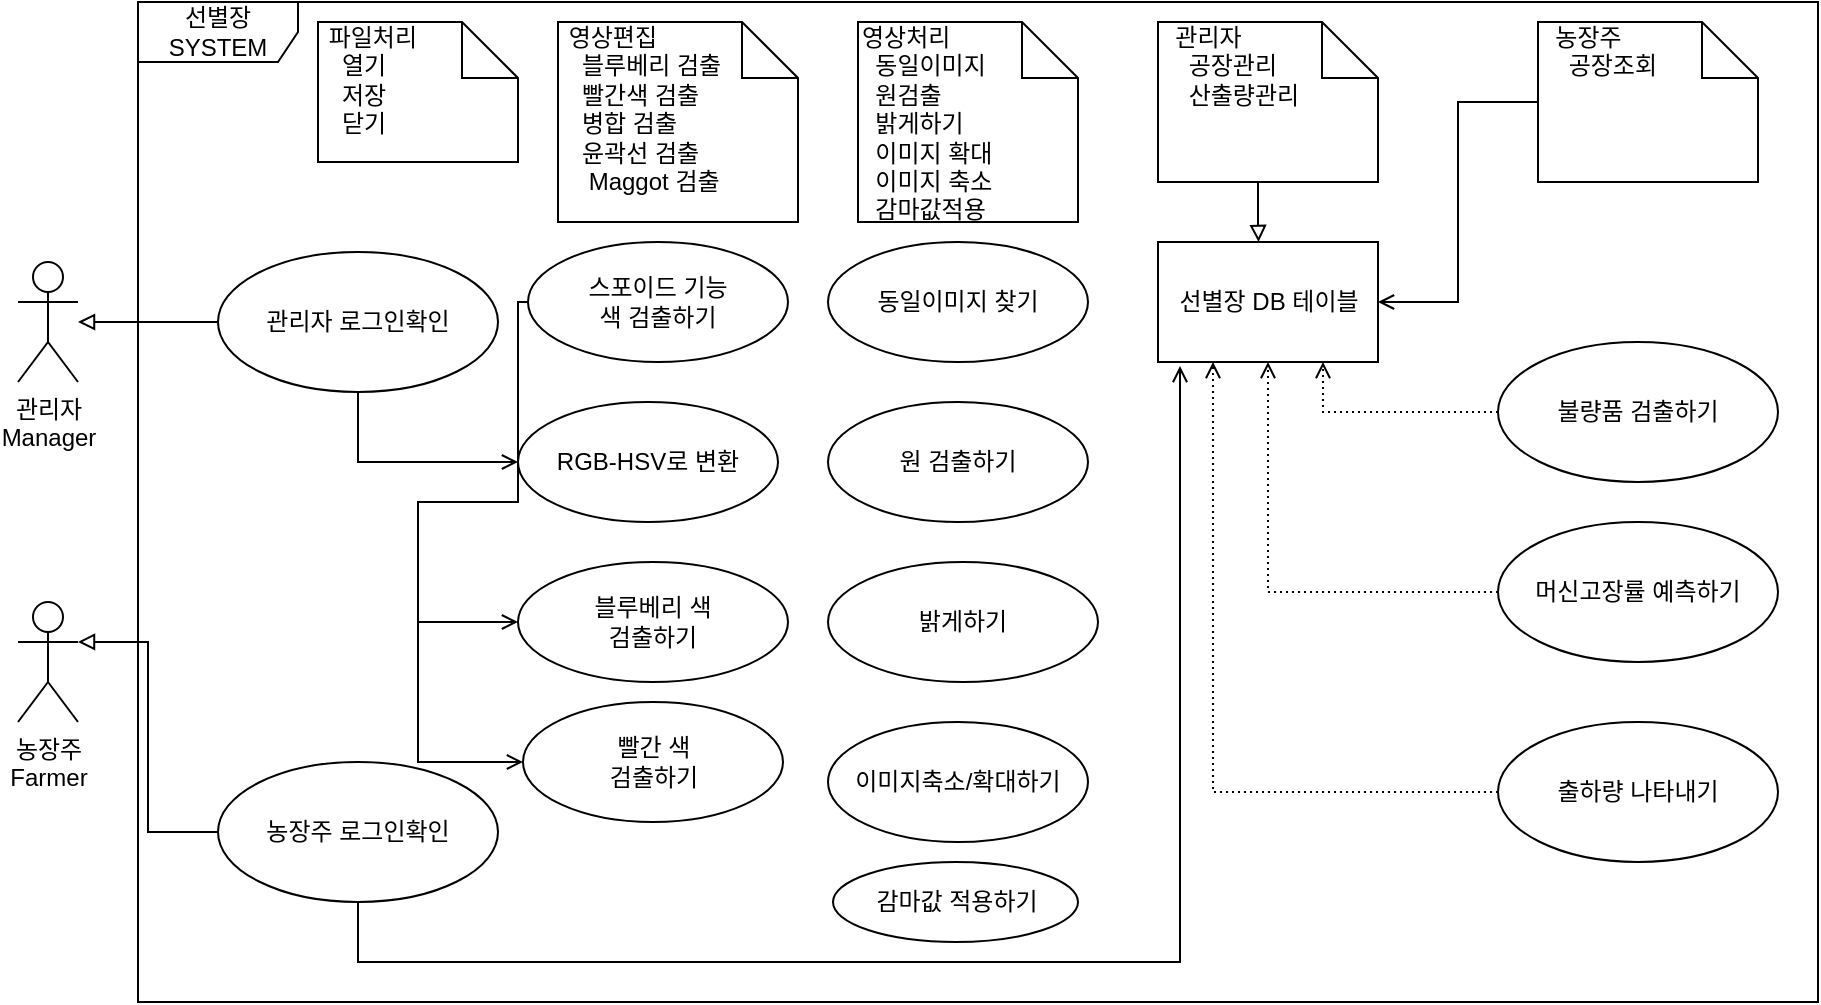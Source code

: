 <mxfile version="13.4.8" type="github">
  <diagram name="Page-1" id="e7e014a7-5840-1c2e-5031-d8a46d1fe8dd">
    <mxGraphModel dx="1038" dy="580" grid="1" gridSize="10" guides="1" tooltips="1" connect="1" arrows="1" fold="1" page="1" pageScale="1" pageWidth="1169" pageHeight="826" background="#ffffff" math="0" shadow="0">
      <root>
        <mxCell id="0" />
        <mxCell id="1" parent="0" />
        <mxCell id="0EXw85Wq1CaKPnBQkr0--65" value="선별장&lt;br&gt;SYSTEM" style="shape=umlFrame;whiteSpace=wrap;html=1;width=80;height=30;" vertex="1" parent="1">
          <mxGeometry x="130" y="10" width="840" height="500" as="geometry" />
        </mxCell>
        <mxCell id="0EXw85Wq1CaKPnBQkr0--41" value="관리자&lt;br&gt;Manager" style="shape=umlActor;verticalLabelPosition=bottom;verticalAlign=top;html=1;outlineConnect=0;" vertex="1" parent="1">
          <mxGeometry x="70" y="140" width="30" height="60" as="geometry" />
        </mxCell>
        <object label="농장주&lt;br&gt;Farmer" 농장주="" id="0EXw85Wq1CaKPnBQkr0--47">
          <mxCell style="shape=umlActor;verticalLabelPosition=bottom;verticalAlign=top;html=1;" vertex="1" parent="1">
            <mxGeometry x="70" y="310" width="30" height="60" as="geometry" />
          </mxCell>
        </object>
        <mxCell id="0EXw85Wq1CaKPnBQkr0--48" value="원 검출하기" style="ellipse;whiteSpace=wrap;html=1;" vertex="1" parent="1">
          <mxGeometry x="475" y="210" width="130" height="60" as="geometry" />
        </mxCell>
        <mxCell id="0EXw85Wq1CaKPnBQkr0--62" value="" style="edgeStyle=orthogonalEdgeStyle;rounded=0;orthogonalLoop=1;jettySize=auto;html=1;startArrow=none;startFill=0;endArrow=block;endFill=0;" edge="1" parent="1" source="0EXw85Wq1CaKPnBQkr0--51" target="0EXw85Wq1CaKPnBQkr0--41">
          <mxGeometry relative="1" as="geometry" />
        </mxCell>
        <mxCell id="0EXw85Wq1CaKPnBQkr0--96" style="edgeStyle=orthogonalEdgeStyle;rounded=0;orthogonalLoop=1;jettySize=auto;html=1;startArrow=none;startFill=0;endArrow=open;endFill=0;exitX=0.5;exitY=1;exitDx=0;exitDy=0;" edge="1" parent="1" source="0EXw85Wq1CaKPnBQkr0--51" target="0EXw85Wq1CaKPnBQkr0--93">
          <mxGeometry relative="1" as="geometry">
            <Array as="points">
              <mxPoint x="240" y="240" />
            </Array>
          </mxGeometry>
        </mxCell>
        <mxCell id="0EXw85Wq1CaKPnBQkr0--51" value="관리자 로그인확인" style="ellipse;whiteSpace=wrap;html=1;" vertex="1" parent="1">
          <mxGeometry x="170" y="135" width="140" height="70" as="geometry" />
        </mxCell>
        <mxCell id="0EXw85Wq1CaKPnBQkr0--52" value="동일이미지 찾기" style="ellipse;whiteSpace=wrap;html=1;" vertex="1" parent="1">
          <mxGeometry x="475" y="130" width="130" height="60" as="geometry" />
        </mxCell>
        <mxCell id="0EXw85Wq1CaKPnBQkr0--89" style="edgeStyle=orthogonalEdgeStyle;rounded=0;orthogonalLoop=1;jettySize=auto;html=1;entryX=1;entryY=0.333;entryDx=0;entryDy=0;entryPerimeter=0;startArrow=none;startFill=0;endArrow=block;endFill=0;" edge="1" parent="1" source="0EXw85Wq1CaKPnBQkr0--53" target="0EXw85Wq1CaKPnBQkr0--47">
          <mxGeometry relative="1" as="geometry" />
        </mxCell>
        <mxCell id="0EXw85Wq1CaKPnBQkr0--90" style="edgeStyle=orthogonalEdgeStyle;rounded=0;orthogonalLoop=1;jettySize=auto;html=1;startArrow=none;startFill=0;endArrow=open;endFill=0;" edge="1" parent="1" source="0EXw85Wq1CaKPnBQkr0--53">
          <mxGeometry relative="1" as="geometry">
            <mxPoint x="651" y="192" as="targetPoint" />
            <Array as="points">
              <mxPoint x="240" y="490" />
              <mxPoint x="651" y="490" />
            </Array>
          </mxGeometry>
        </mxCell>
        <mxCell id="0EXw85Wq1CaKPnBQkr0--53" value="농장주 로그인확인" style="ellipse;whiteSpace=wrap;html=1;" vertex="1" parent="1">
          <mxGeometry x="170" y="390" width="140" height="70" as="geometry" />
        </mxCell>
        <mxCell id="0EXw85Wq1CaKPnBQkr0--54" value="밝게하기" style="ellipse;whiteSpace=wrap;html=1;" vertex="1" parent="1">
          <mxGeometry x="475" y="290" width="135" height="60" as="geometry" />
        </mxCell>
        <mxCell id="0EXw85Wq1CaKPnBQkr0--85" style="edgeStyle=orthogonalEdgeStyle;rounded=0;orthogonalLoop=1;jettySize=auto;html=1;entryX=0.75;entryY=1;entryDx=0;entryDy=0;startArrow=none;startFill=0;endArrow=open;endFill=0;dashed=1;dashPattern=1 2;" edge="1" parent="1" source="0EXw85Wq1CaKPnBQkr0--57" target="0EXw85Wq1CaKPnBQkr0--81">
          <mxGeometry relative="1" as="geometry" />
        </mxCell>
        <mxCell id="0EXw85Wq1CaKPnBQkr0--57" value="불량품 검출하기" style="ellipse;whiteSpace=wrap;html=1;" vertex="1" parent="1">
          <mxGeometry x="810" y="180" width="140" height="70" as="geometry" />
        </mxCell>
        <mxCell id="0EXw85Wq1CaKPnBQkr0--60" style="edgeStyle=orthogonalEdgeStyle;rounded=0;orthogonalLoop=1;jettySize=auto;html=1;startArrow=none;startFill=0;dashed=1;dashPattern=1 2;endArrow=open;endFill=0;" edge="1" parent="1" source="0EXw85Wq1CaKPnBQkr0--58" target="0EXw85Wq1CaKPnBQkr0--81">
          <mxGeometry relative="1" as="geometry">
            <mxPoint x="669.94" y="210" as="targetPoint" />
          </mxGeometry>
        </mxCell>
        <mxCell id="0EXw85Wq1CaKPnBQkr0--58" value="머신고장률 예측하기" style="ellipse;whiteSpace=wrap;html=1;" vertex="1" parent="1">
          <mxGeometry x="810" y="270" width="140" height="70" as="geometry" />
        </mxCell>
        <mxCell id="0EXw85Wq1CaKPnBQkr0--61" value="이미지축소/확대하기" style="ellipse;whiteSpace=wrap;html=1;" vertex="1" parent="1">
          <mxGeometry x="475" y="370" width="130" height="60" as="geometry" />
        </mxCell>
        <mxCell id="0EXw85Wq1CaKPnBQkr0--67" style="edgeStyle=orthogonalEdgeStyle;rounded=0;orthogonalLoop=1;jettySize=auto;html=1;startArrow=none;startFill=0;endArrow=open;endFill=0;dashed=1;dashPattern=1 2;entryX=0.25;entryY=1;entryDx=0;entryDy=0;" edge="1" parent="1" source="0EXw85Wq1CaKPnBQkr0--66" target="0EXw85Wq1CaKPnBQkr0--81">
          <mxGeometry relative="1" as="geometry">
            <mxPoint x="660" y="210" as="targetPoint" />
          </mxGeometry>
        </mxCell>
        <mxCell id="0EXw85Wq1CaKPnBQkr0--66" value="출하량 나타내기" style="ellipse;whiteSpace=wrap;html=1;" vertex="1" parent="1">
          <mxGeometry x="810" y="370" width="140" height="70" as="geometry" />
        </mxCell>
        <mxCell id="0EXw85Wq1CaKPnBQkr0--70" value="&amp;nbsp;파일처리&lt;br&gt;&amp;nbsp; &amp;nbsp;열기&lt;br&gt;&amp;nbsp; &amp;nbsp;저장&lt;br&gt;&amp;nbsp; &amp;nbsp;닫기" style="shape=note;whiteSpace=wrap;html=1;size=28;verticalAlign=top;align=left;spacingTop=-6;" vertex="1" parent="1">
          <mxGeometry x="220" y="20" width="100" height="70" as="geometry" />
        </mxCell>
        <mxCell id="0EXw85Wq1CaKPnBQkr0--71" value="영상처리&lt;br&gt;&amp;nbsp; 동일이미지&lt;br&gt;&amp;nbsp; 원검출&lt;br&gt;&amp;nbsp; 밝게하기&lt;br&gt;&amp;nbsp; 이미지 확대&lt;br&gt;&amp;nbsp; 이미지 축소&lt;br&gt;&amp;nbsp; 감마값적용" style="shape=note;whiteSpace=wrap;html=1;size=28;verticalAlign=top;align=left;spacingTop=-6;" vertex="1" parent="1">
          <mxGeometry x="490" y="20" width="110" height="100" as="geometry" />
        </mxCell>
        <mxCell id="0EXw85Wq1CaKPnBQkr0--84" style="edgeStyle=orthogonalEdgeStyle;rounded=0;orthogonalLoop=1;jettySize=auto;html=1;entryX=0.667;entryY=0.24;entryDx=0;entryDy=0;entryPerimeter=0;startArrow=none;startFill=0;endArrow=block;endFill=0;" edge="1" parent="1" source="0EXw85Wq1CaKPnBQkr0--72" target="0EXw85Wq1CaKPnBQkr0--65">
          <mxGeometry relative="1" as="geometry">
            <Array as="points">
              <mxPoint x="690" y="120" />
              <mxPoint x="690" y="120" />
            </Array>
          </mxGeometry>
        </mxCell>
        <mxCell id="0EXw85Wq1CaKPnBQkr0--72" value="&amp;nbsp; 관리자&lt;br&gt;&amp;nbsp; &amp;nbsp; 공장관리&lt;br&gt;&amp;nbsp; &amp;nbsp; 산출량관리" style="shape=note;whiteSpace=wrap;html=1;size=28;verticalAlign=top;align=left;spacingTop=-6;" vertex="1" parent="1">
          <mxGeometry x="640" y="20" width="110" height="80" as="geometry" />
        </mxCell>
        <mxCell id="0EXw85Wq1CaKPnBQkr0--75" style="edgeStyle=orthogonalEdgeStyle;rounded=0;orthogonalLoop=1;jettySize=auto;html=1;entryX=1;entryY=0.5;entryDx=0;entryDy=0;startArrow=none;startFill=0;endArrow=open;endFill=0;" edge="1" parent="1" source="0EXw85Wq1CaKPnBQkr0--73" target="0EXw85Wq1CaKPnBQkr0--81">
          <mxGeometry relative="1" as="geometry">
            <mxPoint x="730" y="175" as="targetPoint" />
          </mxGeometry>
        </mxCell>
        <mxCell id="0EXw85Wq1CaKPnBQkr0--73" value="&amp;nbsp; 농장주&lt;br&gt;&amp;nbsp; &amp;nbsp; 공장조회" style="shape=note;whiteSpace=wrap;html=1;size=28;verticalAlign=top;align=left;spacingTop=-6;" vertex="1" parent="1">
          <mxGeometry x="830" y="20" width="110" height="80" as="geometry" />
        </mxCell>
        <mxCell id="0EXw85Wq1CaKPnBQkr0--76" value="&amp;nbsp;영상편집&lt;br&gt;&amp;nbsp; &amp;nbsp;블루베리 검출&lt;br&gt;&amp;nbsp; &amp;nbsp;빨간색 검출&lt;br&gt;&amp;nbsp; &amp;nbsp;병합 검출&lt;br&gt;&amp;nbsp; &amp;nbsp;윤곽선 검출&lt;br&gt;&amp;nbsp; &amp;nbsp; Maggot 검출&lt;br&gt;&lt;br&gt;&amp;nbsp;" style="shape=note;whiteSpace=wrap;html=1;size=28;verticalAlign=top;align=left;spacingTop=-6;" vertex="1" parent="1">
          <mxGeometry x="340" y="20" width="120" height="100" as="geometry" />
        </mxCell>
        <mxCell id="0EXw85Wq1CaKPnBQkr0--81" value="선별장 DB 테이블" style="html=1;" vertex="1" parent="1">
          <mxGeometry x="640" y="130" width="110" height="60" as="geometry" />
        </mxCell>
        <mxCell id="0EXw85Wq1CaKPnBQkr0--97" style="edgeStyle=orthogonalEdgeStyle;rounded=0;orthogonalLoop=1;jettySize=auto;html=1;entryX=0;entryY=0.5;entryDx=0;entryDy=0;startArrow=none;startFill=0;endArrow=open;endFill=0;" edge="1" parent="1" source="0EXw85Wq1CaKPnBQkr0--92" target="0EXw85Wq1CaKPnBQkr0--94">
          <mxGeometry relative="1" as="geometry">
            <Array as="points">
              <mxPoint x="320" y="160" />
              <mxPoint x="320" y="260" />
              <mxPoint x="270" y="260" />
              <mxPoint x="270" y="320" />
            </Array>
          </mxGeometry>
        </mxCell>
        <mxCell id="0EXw85Wq1CaKPnBQkr0--92" value="스포이드 기능&lt;br&gt;색 검출하기" style="ellipse;whiteSpace=wrap;html=1;" vertex="1" parent="1">
          <mxGeometry x="325" y="130" width="130" height="60" as="geometry" />
        </mxCell>
        <mxCell id="0EXw85Wq1CaKPnBQkr0--93" value="RGB-HSV로 변환" style="ellipse;whiteSpace=wrap;html=1;" vertex="1" parent="1">
          <mxGeometry x="320" y="210" width="130" height="60" as="geometry" />
        </mxCell>
        <mxCell id="0EXw85Wq1CaKPnBQkr0--94" value="블루베리 색 &lt;br&gt;검출하기" style="ellipse;whiteSpace=wrap;html=1;" vertex="1" parent="1">
          <mxGeometry x="320" y="290" width="135" height="60" as="geometry" />
        </mxCell>
        <mxCell id="0EXw85Wq1CaKPnBQkr0--95" value="빨간 색&lt;br&gt;검출하기" style="ellipse;whiteSpace=wrap;html=1;" vertex="1" parent="1">
          <mxGeometry x="322.5" y="360" width="130" height="60" as="geometry" />
        </mxCell>
        <mxCell id="0EXw85Wq1CaKPnBQkr0--98" style="edgeStyle=orthogonalEdgeStyle;rounded=0;orthogonalLoop=1;jettySize=auto;html=1;entryX=0;entryY=0.5;entryDx=0;entryDy=0;startArrow=none;startFill=0;endArrow=open;endFill=0;" edge="1" parent="1" source="0EXw85Wq1CaKPnBQkr0--92" target="0EXw85Wq1CaKPnBQkr0--95">
          <mxGeometry relative="1" as="geometry">
            <mxPoint x="325" y="160" as="sourcePoint" />
            <mxPoint x="320" y="320" as="targetPoint" />
            <Array as="points">
              <mxPoint x="320" y="160" />
              <mxPoint x="320" y="260" />
              <mxPoint x="270" y="260" />
              <mxPoint x="270" y="390" />
            </Array>
          </mxGeometry>
        </mxCell>
        <mxCell id="0EXw85Wq1CaKPnBQkr0--99" value="감마값 적용하기" style="ellipse;whiteSpace=wrap;html=1;" vertex="1" parent="1">
          <mxGeometry x="477.5" y="440" width="122.5" height="40" as="geometry" />
        </mxCell>
      </root>
    </mxGraphModel>
  </diagram>
</mxfile>
